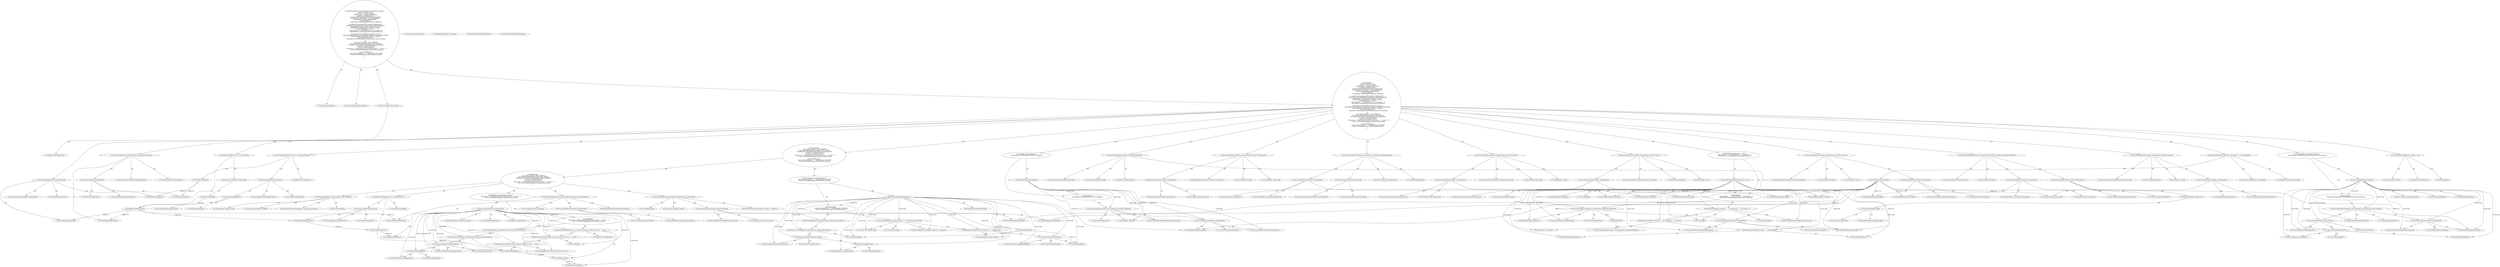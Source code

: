 digraph "buildBorlandStubs#?,Iterator" {
0 [label="2:CtTypeReferenceImpl@void" shape=ellipse]
1 [label="2:CtVirtualElement@buildBorlandStubs" shape=ellipse]
2 [label="2:CtParameterImpl@Iterator ithomes" shape=ellipse]
3 [label="2:CtTypeReferenceImpl@Iterator" shape=ellipse]
4 [label="3:CtTypeReferenceImpl@Execute" shape=ellipse]
5 [label="3:CtLiteralImpl@null" shape=ellipse]
6 [label="3:CtVirtualElement@execTask" shape=ellipse]
7 [label="3:CtLocalVariableImpl@Execute execTask = null" shape=ellipse]
8 [label="4:CtVariableWriteImpl@execTask" shape=ellipse]
9 [label="4:CtTypeReferenceImpl@Execute" shape=ellipse]
10 [label="4:CtThisAccessImpl@this" shape=ellipse]
11 [label="4:CtConstructorCallImpl@new Execute(this)" shape=ellipse]
12 [label="4:CtAssignmentImpl@execTask = new Execute(this)" shape=ellipse]
13 [label="5:CtTypeReferenceImpl@Project" shape=ellipse]
14 [label="5:CtExecutableReferenceImpl@getProject()" shape=ellipse]
15 [label="5:CtVirtualElement@getProject" shape=ellipse]
16 [label="5:CtExecutableReferenceImpl@getTask()" shape=ellipse]
17 [label="5:CtVirtualElement@getTask" shape=ellipse]
18 [label="5:CtInvocationImpl@getTask()" shape=ellipse]
19 [label="5:CtInvocationImpl@getTask().getProject()" shape=ellipse]
20 [label="5:CtVirtualElement@project" shape=ellipse]
21 [label="5:CtLocalVariableImpl@Project project = getTask().getProject()" shape=ellipse]
22 [label="6:CtExecutableReferenceImpl@setAntRun(Project)" shape=ellipse]
23 [label="6:CtVirtualElement@setAntRun" shape=ellipse]
24 [label="6:CtVariableReadImpl@execTask" shape=ellipse]
25 [label="6:CtVariableReadImpl@project" shape=ellipse]
26 [label="6:CtInvocationImpl@execTask.setAntRun(project)" shape=ellipse]
27 [label="7:CtExecutableReferenceImpl@setWorkingDirectory()" shape=ellipse]
28 [label="7:CtVirtualElement@setWorkingDirectory" shape=ellipse]
29 [label="7:CtVariableReadImpl@execTask" shape=ellipse]
30 [label="7:CtExecutableReferenceImpl@getBaseDir()" shape=ellipse]
31 [label="7:CtVirtualElement@getBaseDir" shape=ellipse]
32 [label="7:CtVariableReadImpl@project" shape=ellipse]
33 [label="7:CtInvocationImpl@project.getBaseDir()" shape=ellipse]
34 [label="7:CtInvocationImpl@execTask.setWorkingDirectory(project.getBaseDir())" shape=ellipse]
35 [label="8:CtTypeReferenceImpl@Commandline" shape=ellipse]
36 [label="8:CtTypeReferenceImpl@Commandline" shape=ellipse]
37 [label="8:CtConstructorCallImpl@new Commandline()" shape=ellipse]
38 [label="8:CtVirtualElement@commandline" shape=ellipse]
39 [label="8:CtLocalVariableImpl@Commandline commandline = new Commandline()" shape=ellipse]
40 [label="9:CtExecutableReferenceImpl@setExecutable()" shape=ellipse]
41 [label="9:CtVirtualElement@setExecutable" shape=ellipse]
42 [label="9:CtVariableReadImpl@commandline" shape=ellipse]
43 [label="9:CtTypeAccessImpl@JAVA2IIOP" shape=ellipse]
44 [label="9:CtInvocationImpl@commandline.setExecutable(JAVA2IIOP)" shape=ellipse]
45 [label="10:CtFieldReadImpl@java2iiopdebug" shape=ellipse]
46 [label="11:CtExecutableReferenceImpl@setValue(java.lang.String)" shape=ellipse]
47 [label="11:CtVirtualElement@setValue" shape=ellipse]
48 [label="11:CtExecutableReferenceImpl@createArgument()" shape=ellipse]
49 [label="11:CtVirtualElement@createArgument" shape=ellipse]
50 [label="11:CtVariableReadImpl@commandline" shape=ellipse]
51 [label="11:CtInvocationImpl@commandline.createArgument()" shape=ellipse]
52 [label="11:CtLiteralImpl@\"-VBJdebug\"" shape=ellipse]
53 [label="11:CtInvocationImpl@commandline.createArgument().setValue(\"-VBJdebug\")" shape=ellipse]
54 [label="10:CtBlockImpl@\{
    commandline.createArgument().setValue(\"-VBJdebug\");
\}" shape=ellipse]
55 [label="10:CtIfImpl@if (java2iiopdebug) \{
    commandline.createArgument().setValue(\"-VBJdebug\");
\}" shape=ellipse]
56 [label="13:CtExecutableReferenceImpl@setValue(java.lang.String)" shape=ellipse]
57 [label="13:CtVirtualElement@setValue" shape=ellipse]
58 [label="13:CtExecutableReferenceImpl@createArgument()" shape=ellipse]
59 [label="13:CtVirtualElement@createArgument" shape=ellipse]
60 [label="13:CtVariableReadImpl@commandline" shape=ellipse]
61 [label="13:CtInvocationImpl@commandline.createArgument()" shape=ellipse]
62 [label="13:CtLiteralImpl@\"-VBJclasspath\"" shape=ellipse]
63 [label="13:CtInvocationImpl@commandline.createArgument().setValue(\"-VBJclasspath\")" shape=ellipse]
64 [label="14:CtExecutableReferenceImpl@setPath()" shape=ellipse]
65 [label="14:CtVirtualElement@setPath" shape=ellipse]
66 [label="14:CtExecutableReferenceImpl@createArgument()" shape=ellipse]
67 [label="14:CtVirtualElement@createArgument" shape=ellipse]
68 [label="14:CtVariableReadImpl@commandline" shape=ellipse]
69 [label="14:CtInvocationImpl@commandline.createArgument()" shape=ellipse]
70 [label="14:CtExecutableReferenceImpl@getCombinedClasspath()" shape=ellipse]
71 [label="14:CtVirtualElement@getCombinedClasspath" shape=ellipse]
72 [label="14:CtInvocationImpl@getCombinedClasspath()" shape=ellipse]
73 [label="14:CtInvocationImpl@commandline.createArgument().setPath(getCombinedClasspath())" shape=ellipse]
74 [label="15:CtExecutableReferenceImpl@setValue(java.lang.String)" shape=ellipse]
75 [label="15:CtVirtualElement@setValue" shape=ellipse]
76 [label="15:CtExecutableReferenceImpl@createArgument()" shape=ellipse]
77 [label="15:CtVirtualElement@createArgument" shape=ellipse]
78 [label="15:CtVariableReadImpl@commandline" shape=ellipse]
79 [label="15:CtInvocationImpl@commandline.createArgument()" shape=ellipse]
80 [label="15:CtLiteralImpl@\"-list_files\"" shape=ellipse]
81 [label="15:CtInvocationImpl@commandline.createArgument().setValue(\"-list_files\")" shape=ellipse]
82 [label="16:CtExecutableReferenceImpl@setValue(java.lang.String)" shape=ellipse]
83 [label="16:CtVirtualElement@setValue" shape=ellipse]
84 [label="16:CtExecutableReferenceImpl@createArgument()" shape=ellipse]
85 [label="16:CtVirtualElement@createArgument" shape=ellipse]
86 [label="16:CtVariableReadImpl@commandline" shape=ellipse]
87 [label="16:CtInvocationImpl@commandline.createArgument()" shape=ellipse]
88 [label="16:CtLiteralImpl@\"-no_tie\"" shape=ellipse]
89 [label="16:CtInvocationImpl@commandline.createArgument().setValue(\"-no_tie\")" shape=ellipse]
90 [label="17:CtFieldReadImpl@java2iioparams" shape=ellipse]
91 [label="17:CtLiteralImpl@null" shape=ellipse]
92 [label="17:CtBinaryOperatorImpl@java2iioparams != null" shape=ellipse]
93 [label="18:CtExecutableReferenceImpl@log(<unknown>,int)" shape=ellipse]
94 [label="18:CtVirtualElement@log" shape=ellipse]
95 [label="18:CtLiteralImpl@\"additional  \"" shape=ellipse]
96 [label="18:CtFieldReadImpl@java2iioparams" shape=ellipse]
97 [label="18:CtBinaryOperatorImpl@(\"additional  \" + java2iioparams)" shape=ellipse]
98 [label="18:CtLiteralImpl@\" to java2iiop \"" shape=ellipse]
99 [label="18:CtBinaryOperatorImpl@(\"additional  \" + java2iioparams) + \" to java2iiop \"" shape=ellipse]
100 [label="18:CtLiteralImpl@0" shape=ellipse]
101 [label="18:CtInvocationImpl@log((\"additional  \" + java2iioparams) + \" to java2iiop \", 0)" shape=ellipse]
102 [label="19:CtExecutableReferenceImpl@setValue()" shape=ellipse]
103 [label="19:CtVirtualElement@setValue" shape=ellipse]
104 [label="19:CtExecutableReferenceImpl@createArgument()" shape=ellipse]
105 [label="19:CtVirtualElement@createArgument" shape=ellipse]
106 [label="19:CtVariableReadImpl@commandline" shape=ellipse]
107 [label="19:CtInvocationImpl@commandline.createArgument()" shape=ellipse]
108 [label="19:CtFieldReadImpl@java2iioparams" shape=ellipse]
109 [label="19:CtInvocationImpl@commandline.createArgument().setValue(java2iioparams)" shape=ellipse]
110 [label="17:CtBlockImpl@\{
    log((\"additional  \" + java2iioparams) + \" to java2iiop \", 0);
    commandline.createArgument().setValue(java2iioparams);
\}" shape=ellipse]
111 [label="17:CtIfImpl@if (java2iioparams != null) \{
    log((\"additional  \" + java2iioparams) + \" to java2iiop \", 0);
    commandline.createArgument().setValue(java2iioparams);
\}" shape=ellipse]
112 [label="21:CtExecutableReferenceImpl@setValue(java.lang.String)" shape=ellipse]
113 [label="21:CtVirtualElement@setValue" shape=ellipse]
114 [label="21:CtExecutableReferenceImpl@createArgument()" shape=ellipse]
115 [label="21:CtVirtualElement@createArgument" shape=ellipse]
116 [label="21:CtVariableReadImpl@commandline" shape=ellipse]
117 [label="21:CtInvocationImpl@commandline.createArgument()" shape=ellipse]
118 [label="21:CtLiteralImpl@\"-root_dir\"" shape=ellipse]
119 [label="21:CtInvocationImpl@commandline.createArgument().setValue(\"-root_dir\")" shape=ellipse]
120 [label="22:CtExecutableReferenceImpl@setValue()" shape=ellipse]
121 [label="22:CtVirtualElement@setValue" shape=ellipse]
122 [label="22:CtExecutableReferenceImpl@createArgument()" shape=ellipse]
123 [label="22:CtVirtualElement@createArgument" shape=ellipse]
124 [label="22:CtVariableReadImpl@commandline" shape=ellipse]
125 [label="22:CtInvocationImpl@commandline.createArgument()" shape=ellipse]
126 [label="22:CtExecutableReferenceImpl@getAbsolutePath()" shape=ellipse]
127 [label="22:CtVirtualElement@getAbsolutePath" shape=ellipse]
128 [label="22:CtExecutableReferenceImpl@getConfig()" shape=ellipse]
129 [label="22:CtVirtualElement@getConfig" shape=ellipse]
130 [label="22:CtInvocationImpl@getConfig()" shape=ellipse]
131 [label="22:CtFieldReadImpl@getConfig().srcDir" shape=ellipse]
132 [label="22:CtInvocationImpl@getConfig().srcDir.getAbsolutePath()" shape=ellipse]
133 [label="22:CtInvocationImpl@commandline.createArgument().setValue(getConfig().srcDir.getAbsolutePath())" shape=ellipse]
134 [label="23:CtExecutableReferenceImpl@setValue(java.lang.String)" shape=ellipse]
135 [label="23:CtVirtualElement@setValue" shape=ellipse]
136 [label="23:CtExecutableReferenceImpl@createArgument()" shape=ellipse]
137 [label="23:CtVirtualElement@createArgument" shape=ellipse]
138 [label="23:CtVariableReadImpl@commandline" shape=ellipse]
139 [label="23:CtInvocationImpl@commandline.createArgument()" shape=ellipse]
140 [label="23:CtLiteralImpl@\"-compile\"" shape=ellipse]
141 [label="23:CtInvocationImpl@commandline.createArgument().setValue(\"-compile\")" shape=ellipse]
142 [label="24:CtExecutableReferenceImpl@hasNext()" shape=ellipse]
143 [label="24:CtVirtualElement@hasNext" shape=ellipse]
144 [label="24:CtVariableReadImpl@ithomes" shape=ellipse]
145 [label="24:CtInvocationImpl@ithomes.hasNext()" shape=ellipse]
146 [label="25:CtExecutableReferenceImpl@setValue()" shape=ellipse]
147 [label="25:CtVirtualElement@setValue" shape=ellipse]
148 [label="25:CtExecutableReferenceImpl@createArgument()" shape=ellipse]
149 [label="25:CtVirtualElement@createArgument" shape=ellipse]
150 [label="25:CtVariableReadImpl@commandline" shape=ellipse]
151 [label="25:CtInvocationImpl@commandline.createArgument()" shape=ellipse]
152 [label="25:CtExecutableReferenceImpl@toString()" shape=ellipse]
153 [label="25:CtVirtualElement@toString" shape=ellipse]
154 [label="25:CtExecutableReferenceImpl@next()" shape=ellipse]
155 [label="25:CtVirtualElement@next" shape=ellipse]
156 [label="25:CtVariableReadImpl@ithomes" shape=ellipse]
157 [label="25:CtInvocationImpl@ithomes.next()" shape=ellipse]
158 [label="25:CtInvocationImpl@ithomes.next().toString()" shape=ellipse]
159 [label="25:CtInvocationImpl@commandline.createArgument().setValue(ithomes.next().toString())" shape=ellipse]
160 [label="24:CtBlockImpl@\{
    commandline.createArgument().setValue(ithomes.next().toString());
\}" shape=ellipse]
161 [label="24:CtWhileImpl@while (ithomes.hasNext()) \{
    commandline.createArgument().setValue(ithomes.next().toString());
\} " shape=ellipse]
162 [label="28:CtExecutableReferenceImpl@log(java.lang.String,<unknown>)" shape=ellipse]
163 [label="28:CtVirtualElement@log" shape=ellipse]
164 [label="28:CtLiteralImpl@\"Calling java2iiop\"" shape=ellipse]
165 [label="28:CtTypeAccessImpl@MSG_VERBOSE" shape=ellipse]
166 [label="28:CtInvocationImpl@log(\"Calling java2iiop\", MSG_VERBOSE)" shape=ellipse]
167 [label="29:CtExecutableReferenceImpl@log(<unknown>,<unknown>)" shape=ellipse]
168 [label="29:CtVirtualElement@log" shape=ellipse]
169 [label="29:CtExecutableReferenceImpl@describeCommand()" shape=ellipse]
170 [label="29:CtVirtualElement@describeCommand" shape=ellipse]
171 [label="29:CtVariableReadImpl@commandline" shape=ellipse]
172 [label="29:CtInvocationImpl@commandline.describeCommand()" shape=ellipse]
173 [label="29:CtTypeAccessImpl@MSG_DEBUG" shape=ellipse]
174 [label="29:CtInvocationImpl@log(commandline.describeCommand(), MSG_DEBUG)" shape=ellipse]
175 [label="30:CtExecutableReferenceImpl@setCommandline()" shape=ellipse]
176 [label="30:CtVirtualElement@setCommandline" shape=ellipse]
177 [label="30:CtVariableReadImpl@execTask" shape=ellipse]
178 [label="30:CtExecutableReferenceImpl@getCommandline()" shape=ellipse]
179 [label="30:CtVirtualElement@getCommandline" shape=ellipse]
180 [label="30:CtVariableReadImpl@commandline" shape=ellipse]
181 [label="30:CtInvocationImpl@commandline.getCommandline()" shape=ellipse]
182 [label="30:CtInvocationImpl@execTask.setCommandline(commandline.getCommandline())" shape=ellipse]
183 [label="31:CtTypeReferenceImpl@int" shape=ellipse]
184 [label="31:CtExecutableReferenceImpl@execute()" shape=ellipse]
185 [label="31:CtVirtualElement@execute" shape=ellipse]
186 [label="31:CtVariableReadImpl@execTask" shape=ellipse]
187 [label="31:CtInvocationImpl@execTask.execute()" shape=ellipse]
188 [label="31:CtVirtualElement@result" shape=ellipse]
189 [label="31:CtLocalVariableImpl@int result = execTask.execute()" shape=ellipse]
190 [label="32:CtExecutableReferenceImpl@isFailure(int)" shape=ellipse]
191 [label="32:CtVirtualElement@isFailure" shape=ellipse]
192 [label="32:CtTypeAccessImpl@Execute" shape=ellipse]
193 [label="32:CtVariableReadImpl@result" shape=ellipse]
194 [label="32:CtInvocationImpl@Execute.isFailure(result)" shape=ellipse]
195 [label="33:CtTypeReferenceImpl@String" shape=ellipse]
196 [label="33:CtLiteralImpl@\"Failed executing java2iiop (ret code is \"" shape=ellipse]
197 [label="33:CtVariableReadImpl@result" shape=ellipse]
198 [label="33:CtBinaryOperatorImpl@(\"Failed executing java2iiop (ret code is \" + result)" shape=ellipse]
199 [label="33:CtLiteralImpl@\")\"" shape=ellipse]
200 [label="33:CtBinaryOperatorImpl@(\"Failed executing java2iiop (ret code is \" + result) + \")\"" shape=ellipse]
201 [label="33:CtVirtualElement@msg" shape=ellipse]
202 [label="33:CtLocalVariableImpl@String msg = (\"Failed executing java2iiop (ret code is \" + result) + \")\"" shape=ellipse]
203 [label="34:CtTypeReferenceImpl@BuildException" shape=ellipse]
204 [label="34:CtVariableReadImpl@msg" shape=ellipse]
205 [label="34:CtExecutableReferenceImpl@getLocation()" shape=ellipse]
206 [label="34:CtVirtualElement@getLocation" shape=ellipse]
207 [label="34:CtExecutableReferenceImpl@getTask()" shape=ellipse]
208 [label="34:CtVirtualElement@getTask" shape=ellipse]
209 [label="34:CtInvocationImpl@getTask()" shape=ellipse]
210 [label="34:CtInvocationImpl@getTask().getLocation()" shape=ellipse]
211 [label="34:CtConstructorCallImpl@new BuildException(msg, getTask().getLocation())" shape=ellipse]
212 [label="34:CtThrowImpl@throw new BuildException(msg, getTask().getLocation())" shape=ellipse]
213 [label="32:CtBlockImpl@\{
    String msg = (\"Failed executing java2iiop (ret code is \" + result) + \")\";
    throw new BuildException(msg, getTask().getLocation());
\}" shape=ellipse]
214 [label="32:CtIfImpl@if (Execute.isFailure(result)) \{
    String msg = (\"Failed executing java2iiop (ret code is \" + result) + \")\";
    throw new BuildException(msg, getTask().getLocation());
\}" shape=ellipse]
215 [label="27:CtBlockImpl@\{
    log(\"Calling java2iiop\", MSG_VERBOSE);
    log(commandline.describeCommand(), MSG_DEBUG);
    execTask.setCommandline(commandline.getCommandline());
    int result = execTask.execute();
    if (Execute.isFailure(result)) \{
        String msg = (\"Failed executing java2iiop (ret code is \" + result) + \")\";
        throw new BuildException(msg, getTask().getLocation());
    \}
\}" shape=ellipse]
216 [label="36:CtVirtualElement@e" shape=ellipse]
217 [label="36:CtTypeReferenceImpl@IOException" shape=ellipse]
218 [label="36:CtCatchVariableImpl@IOException e" shape=ellipse]
219 [label="37:CtExecutableReferenceImpl@log(<unknown>,<unknown>)" shape=ellipse]
220 [label="37:CtVirtualElement@log" shape=ellipse]
221 [label="37:CtLiteralImpl@\"java2iiop exception :\"" shape=ellipse]
222 [label="37:CtExecutableReferenceImpl@getMessage()" shape=ellipse]
223 [label="37:CtVirtualElement@getMessage" shape=ellipse]
224 [label="37:CtVariableReadImpl@e" shape=ellipse]
225 [label="37:CtInvocationImpl@e.getMessage()" shape=ellipse]
226 [label="37:CtBinaryOperatorImpl@\"java2iiop exception :\" + e.getMessage()" shape=ellipse]
227 [label="37:CtTypeAccessImpl@MSG_ERR" shape=ellipse]
228 [label="37:CtInvocationImpl@log(\"java2iiop exception :\" + e.getMessage(), MSG_ERR)" shape=ellipse]
229 [label="38:CtTypeReferenceImpl@BuildException" shape=ellipse]
230 [label="38:CtVariableReadImpl@e" shape=ellipse]
231 [label="38:CtExecutableReferenceImpl@getLocation()" shape=ellipse]
232 [label="38:CtVirtualElement@getLocation" shape=ellipse]
233 [label="38:CtExecutableReferenceImpl@getTask()" shape=ellipse]
234 [label="38:CtVirtualElement@getTask" shape=ellipse]
235 [label="38:CtInvocationImpl@getTask()" shape=ellipse]
236 [label="38:CtInvocationImpl@getTask().getLocation()" shape=ellipse]
237 [label="38:CtConstructorCallImpl@new BuildException(e, getTask().getLocation())" shape=ellipse]
238 [label="38:CtThrowImpl@throw new BuildException(e, getTask().getLocation())" shape=ellipse]
239 [label="36:CtBlockImpl@\{
    log(\"java2iiop exception :\" + e.getMessage(), MSG_ERR);
    throw new BuildException(e, getTask().getLocation());
\}" shape=ellipse]
240 [label="36:CtCatchImpl@ catch (IOException e) \{
    log(\"java2iiop exception :\" + e.getMessage(), MSG_ERR);
    throw new BuildException(e, getTask().getLocation());
\}" shape=ellipse]
241 [label="27:CtTryImpl@try \{
    log(\"Calling java2iiop\", MSG_VERBOSE);
    log(commandline.describeCommand(), MSG_DEBUG);
    execTask.setCommandline(commandline.getCommandline());
    int result = execTask.execute();
    if (Execute.isFailure(result)) \{
        String msg = (\"Failed executing java2iiop (ret code is \" + result) + \")\";
        throw new BuildException(msg, getTask().getLocation());
    \}
\} catch (IOException e) \{
    log(\"java2iiop exception :\" + e.getMessage(), MSG_ERR);
    throw new BuildException(e, getTask().getLocation());
\}" shape=ellipse]
242 [label="2:CtBlockImpl@\{
    Execute execTask = null;
    execTask = new Execute(this);
    Project project = getTask().getProject();
    execTask.setAntRun(project);
    execTask.setWorkingDirectory(project.getBaseDir());
    Commandline commandline = new Commandline();
    commandline.setExecutable(JAVA2IIOP);
    if (java2iiopdebug) \{
        commandline.createArgument().setValue(\"-VBJdebug\");
    \}
    commandline.createArgument().setValue(\"-VBJclasspath\");
    commandline.createArgument().setPath(getCombinedClasspath());
    commandline.createArgument().setValue(\"-list_files\");
    commandline.createArgument().setValue(\"-no_tie\");
    if (java2iioparams != null) \{
        log((\"additional  \" + java2iioparams) + \" to java2iiop \", 0);
        commandline.createArgument().setValue(java2iioparams);
    \}
    commandline.createArgument().setValue(\"-root_dir\");
    commandline.createArgument().setValue(getConfig().srcDir.getAbsolutePath());
    commandline.createArgument().setValue(\"-compile\");
    while (ithomes.hasNext()) \{
        commandline.createArgument().setValue(ithomes.next().toString());
    \} 
    try \{
        log(\"Calling java2iiop\", MSG_VERBOSE);
        log(commandline.describeCommand(), MSG_DEBUG);
        execTask.setCommandline(commandline.getCommandline());
        int result = execTask.execute();
        if (Execute.isFailure(result)) \{
            String msg = (\"Failed executing java2iiop (ret code is \" + result) + \")\";
            throw new BuildException(msg, getTask().getLocation());
        \}
    \} catch (IOException e) \{
        log(\"java2iiop exception :\" + e.getMessage(), MSG_ERR);
        throw new BuildException(e, getTask().getLocation());
    \}
\}" shape=ellipse]
243 [label="2:CtMethodImpl@private void buildBorlandStubs(Iterator ithomes) \{
    Execute execTask = null;
    execTask = new Execute(this);
    Project project = getTask().getProject();
    execTask.setAntRun(project);
    execTask.setWorkingDirectory(project.getBaseDir());
    Commandline commandline = new Commandline();
    commandline.setExecutable(JAVA2IIOP);
    if (java2iiopdebug) \{
        commandline.createArgument().setValue(\"-VBJdebug\");
    \}
    commandline.createArgument().setValue(\"-VBJclasspath\");
    commandline.createArgument().setPath(getCombinedClasspath());
    commandline.createArgument().setValue(\"-list_files\");
    commandline.createArgument().setValue(\"-no_tie\");
    if (java2iioparams != null) \{
        log((\"additional  \" + java2iioparams) + \" to java2iiop \", 0);
        commandline.createArgument().setValue(java2iioparams);
    \}
    commandline.createArgument().setValue(\"-root_dir\");
    commandline.createArgument().setValue(getConfig().srcDir.getAbsolutePath());
    commandline.createArgument().setValue(\"-compile\");
    while (ithomes.hasNext()) \{
        commandline.createArgument().setValue(ithomes.next().toString());
    \} 
    try \{
        log(\"Calling java2iiop\", MSG_VERBOSE);
        log(commandline.describeCommand(), MSG_DEBUG);
        execTask.setCommandline(commandline.getCommandline());
        int result = execTask.execute();
        if (Execute.isFailure(result)) \{
            String msg = (\"Failed executing java2iiop (ret code is \" + result) + \")\";
            throw new BuildException(msg, getTask().getLocation());
        \}
    \} catch (IOException e) \{
        log(\"java2iiop exception :\" + e.getMessage(), MSG_ERR);
        throw new BuildException(e, getTask().getLocation());
    \}
\}" shape=ellipse]
244 [label="19:Update@UPDATE" shape=ellipse]
245 [label="19:CtInvocationImpl@commandline.createArgument().setLine(java2iioparams)" shape=ellipse]
2 -> 3 [label="AST"];
7 -> 6 [label="AST"];
7 -> 4 [label="AST"];
7 -> 5 [label="AST"];
8 -> 24 [label="Define-Use"];
8 -> 29 [label="Define-Use"];
8 -> 177 [label="Define-Use"];
8 -> 186 [label="Define-Use"];
10 -> 8 [label="Data Dep"];
11 -> 10 [label="AST"];
12 -> 8 [label="AST"];
12 -> 11 [label="AST"];
18 -> 17 [label="AST"];
18 -> 16 [label="AST"];
19 -> 15 [label="AST"];
19 -> 18 [label="AST"];
19 -> 14 [label="AST"];
20 -> 25 [label="Define-Use"];
20 -> 32 [label="Define-Use"];
21 -> 20 [label="AST"];
21 -> 13 [label="AST"];
21 -> 19 [label="AST"];
26 -> 23 [label="AST"];
26 -> 24 [label="AST"];
26 -> 22 [label="AST"];
26 -> 25 [label="AST"];
33 -> 31 [label="AST"];
33 -> 32 [label="AST"];
33 -> 30 [label="AST"];
34 -> 28 [label="AST"];
34 -> 29 [label="AST"];
34 -> 27 [label="AST"];
34 -> 33 [label="AST"];
38 -> 42 [label="Define-Use"];
38 -> 50 [label="Define-Use"];
38 -> 60 [label="Define-Use"];
38 -> 68 [label="Define-Use"];
38 -> 78 [label="Define-Use"];
38 -> 86 [label="Define-Use"];
38 -> 106 [label="Define-Use"];
38 -> 116 [label="Define-Use"];
38 -> 124 [label="Define-Use"];
38 -> 138 [label="Define-Use"];
38 -> 150 [label="Define-Use"];
38 -> 171 [label="Define-Use"];
38 -> 180 [label="Define-Use"];
39 -> 38 [label="AST"];
39 -> 35 [label="AST"];
39 -> 37 [label="AST"];
44 -> 41 [label="AST"];
44 -> 42 [label="AST"];
44 -> 40 [label="AST"];
44 -> 43 [label="AST"];
45 -> 54 [label="Control Dep"];
45 -> 53 [label="Control Dep"];
45 -> 46 [label="Control Dep"];
45 -> 51 [label="Control Dep"];
45 -> 48 [label="Control Dep"];
45 -> 50 [label="Control Dep"];
45 -> 52 [label="Control Dep"];
51 -> 49 [label="AST"];
51 -> 50 [label="AST"];
51 -> 48 [label="AST"];
53 -> 47 [label="AST"];
53 -> 51 [label="AST"];
53 -> 46 [label="AST"];
53 -> 52 [label="AST"];
54 -> 53 [label="AST"];
55 -> 45 [label="AST"];
55 -> 54 [label="AST"];
61 -> 59 [label="AST"];
61 -> 60 [label="AST"];
61 -> 58 [label="AST"];
63 -> 57 [label="AST"];
63 -> 61 [label="AST"];
63 -> 56 [label="AST"];
63 -> 62 [label="AST"];
69 -> 67 [label="AST"];
69 -> 68 [label="AST"];
69 -> 66 [label="AST"];
72 -> 71 [label="AST"];
72 -> 70 [label="AST"];
73 -> 65 [label="AST"];
73 -> 69 [label="AST"];
73 -> 64 [label="AST"];
73 -> 72 [label="AST"];
79 -> 77 [label="AST"];
79 -> 78 [label="AST"];
79 -> 76 [label="AST"];
81 -> 75 [label="AST"];
81 -> 79 [label="AST"];
81 -> 74 [label="AST"];
81 -> 80 [label="AST"];
87 -> 85 [label="AST"];
87 -> 86 [label="AST"];
87 -> 84 [label="AST"];
89 -> 83 [label="AST"];
89 -> 87 [label="AST"];
89 -> 82 [label="AST"];
89 -> 88 [label="AST"];
92 -> 90 [label="AST"];
92 -> 91 [label="AST"];
92 -> 110 [label="Control Dep"];
92 -> 101 [label="Control Dep"];
92 -> 93 [label="Control Dep"];
92 -> 99 [label="Control Dep"];
92 -> 97 [label="Control Dep"];
92 -> 95 [label="Control Dep"];
92 -> 96 [label="Control Dep"];
92 -> 98 [label="Control Dep"];
92 -> 100 [label="Control Dep"];
92 -> 109 [label="Control Dep"];
92 -> 102 [label="Control Dep"];
92 -> 107 [label="Control Dep"];
92 -> 104 [label="Control Dep"];
92 -> 106 [label="Control Dep"];
92 -> 108 [label="Control Dep"];
97 -> 95 [label="AST"];
97 -> 96 [label="AST"];
99 -> 97 [label="AST"];
99 -> 98 [label="AST"];
101 -> 94 [label="AST"];
101 -> 93 [label="AST"];
101 -> 99 [label="AST"];
101 -> 100 [label="AST"];
107 -> 105 [label="AST"];
107 -> 106 [label="AST"];
107 -> 104 [label="AST"];
109 -> 103 [label="AST"];
109 -> 107 [label="AST"];
109 -> 102 [label="AST"];
109 -> 108 [label="AST"];
109 -> 244 [label="Action"];
110 -> 101 [label="AST"];
110 -> 109 [label="AST"];
111 -> 92 [label="AST"];
111 -> 110 [label="AST"];
117 -> 115 [label="AST"];
117 -> 116 [label="AST"];
117 -> 114 [label="AST"];
119 -> 113 [label="AST"];
119 -> 117 [label="AST"];
119 -> 112 [label="AST"];
119 -> 118 [label="AST"];
125 -> 123 [label="AST"];
125 -> 124 [label="AST"];
125 -> 122 [label="AST"];
130 -> 129 [label="AST"];
130 -> 128 [label="AST"];
131 -> 130 [label="AST"];
132 -> 127 [label="AST"];
132 -> 131 [label="AST"];
132 -> 126 [label="AST"];
133 -> 121 [label="AST"];
133 -> 125 [label="AST"];
133 -> 120 [label="AST"];
133 -> 132 [label="AST"];
139 -> 137 [label="AST"];
139 -> 138 [label="AST"];
139 -> 136 [label="AST"];
141 -> 135 [label="AST"];
141 -> 139 [label="AST"];
141 -> 134 [label="AST"];
141 -> 140 [label="AST"];
145 -> 143 [label="AST"];
145 -> 144 [label="AST"];
145 -> 142 [label="AST"];
145 -> 160 [label="Control Dep"];
145 -> 159 [label="Control Dep"];
145 -> 146 [label="Control Dep"];
145 -> 151 [label="Control Dep"];
145 -> 148 [label="Control Dep"];
145 -> 150 [label="Control Dep"];
145 -> 158 [label="Control Dep"];
145 -> 152 [label="Control Dep"];
145 -> 157 [label="Control Dep"];
145 -> 154 [label="Control Dep"];
145 -> 156 [label="Control Dep"];
151 -> 149 [label="AST"];
151 -> 150 [label="AST"];
151 -> 148 [label="AST"];
157 -> 155 [label="AST"];
157 -> 156 [label="AST"];
157 -> 154 [label="AST"];
158 -> 153 [label="AST"];
158 -> 157 [label="AST"];
158 -> 152 [label="AST"];
159 -> 147 [label="AST"];
159 -> 151 [label="AST"];
159 -> 146 [label="AST"];
159 -> 158 [label="AST"];
160 -> 159 [label="AST"];
161 -> 145 [label="AST"];
161 -> 160 [label="AST"];
166 -> 163 [label="AST"];
166 -> 162 [label="AST"];
166 -> 164 [label="AST"];
166 -> 165 [label="AST"];
172 -> 170 [label="AST"];
172 -> 171 [label="AST"];
172 -> 169 [label="AST"];
174 -> 168 [label="AST"];
174 -> 167 [label="AST"];
174 -> 172 [label="AST"];
174 -> 173 [label="AST"];
181 -> 179 [label="AST"];
181 -> 180 [label="AST"];
181 -> 178 [label="AST"];
182 -> 176 [label="AST"];
182 -> 177 [label="AST"];
182 -> 175 [label="AST"];
182 -> 181 [label="AST"];
186 -> 188 [label="Data Dep"];
187 -> 185 [label="AST"];
187 -> 186 [label="AST"];
187 -> 184 [label="AST"];
188 -> 193 [label="Define-Use"];
188 -> 197 [label="Define-Use"];
189 -> 188 [label="AST"];
189 -> 183 [label="AST"];
189 -> 187 [label="AST"];
194 -> 191 [label="AST"];
194 -> 192 [label="AST"];
194 -> 190 [label="AST"];
194 -> 193 [label="AST"];
194 -> 213 [label="Control Dep"];
194 -> 202 [label="Control Dep"];
194 -> 200 [label="Control Dep"];
194 -> 198 [label="Control Dep"];
194 -> 196 [label="Control Dep"];
194 -> 197 [label="Control Dep"];
194 -> 199 [label="Control Dep"];
194 -> 212 [label="Control Dep"];
194 -> 211 [label="Control Dep"];
194 -> 204 [label="Control Dep"];
194 -> 210 [label="Control Dep"];
194 -> 205 [label="Control Dep"];
194 -> 209 [label="Control Dep"];
194 -> 207 [label="Control Dep"];
197 -> 201 [label="Data Dep"];
198 -> 196 [label="AST"];
198 -> 197 [label="AST"];
200 -> 198 [label="AST"];
200 -> 199 [label="AST"];
201 -> 204 [label="Define-Use"];
202 -> 201 [label="AST"];
202 -> 195 [label="AST"];
202 -> 200 [label="AST"];
209 -> 208 [label="AST"];
209 -> 207 [label="AST"];
210 -> 206 [label="AST"];
210 -> 209 [label="AST"];
210 -> 205 [label="AST"];
211 -> 204 [label="AST"];
211 -> 210 [label="AST"];
212 -> 211 [label="AST"];
213 -> 202 [label="AST"];
213 -> 212 [label="AST"];
214 -> 194 [label="AST"];
214 -> 213 [label="AST"];
215 -> 166 [label="AST"];
215 -> 174 [label="AST"];
215 -> 182 [label="AST"];
215 -> 189 [label="AST"];
215 -> 214 [label="AST"];
216 -> 224 [label="Define-Use"];
216 -> 230 [label="Define-Use"];
218 -> 216 [label="AST"];
218 -> 217 [label="AST"];
218 -> 239 [label="Control Dep"];
218 -> 228 [label="Control Dep"];
218 -> 219 [label="Control Dep"];
218 -> 226 [label="Control Dep"];
218 -> 221 [label="Control Dep"];
218 -> 225 [label="Control Dep"];
218 -> 222 [label="Control Dep"];
218 -> 224 [label="Control Dep"];
218 -> 227 [label="Control Dep"];
218 -> 238 [label="Control Dep"];
218 -> 237 [label="Control Dep"];
218 -> 230 [label="Control Dep"];
218 -> 236 [label="Control Dep"];
218 -> 231 [label="Control Dep"];
218 -> 235 [label="Control Dep"];
218 -> 233 [label="Control Dep"];
225 -> 223 [label="AST"];
225 -> 224 [label="AST"];
225 -> 222 [label="AST"];
226 -> 221 [label="AST"];
226 -> 225 [label="AST"];
228 -> 220 [label="AST"];
228 -> 219 [label="AST"];
228 -> 226 [label="AST"];
228 -> 227 [label="AST"];
235 -> 234 [label="AST"];
235 -> 233 [label="AST"];
236 -> 232 [label="AST"];
236 -> 235 [label="AST"];
236 -> 231 [label="AST"];
237 -> 230 [label="AST"];
237 -> 236 [label="AST"];
238 -> 237 [label="AST"];
239 -> 228 [label="AST"];
239 -> 238 [label="AST"];
240 -> 218 [label="AST"];
240 -> 239 [label="AST"];
241 -> 215 [label="AST"];
241 -> 240 [label="AST"];
242 -> 7 [label="AST"];
242 -> 12 [label="AST"];
242 -> 21 [label="AST"];
242 -> 26 [label="AST"];
242 -> 34 [label="AST"];
242 -> 39 [label="AST"];
242 -> 44 [label="AST"];
242 -> 55 [label="AST"];
242 -> 63 [label="AST"];
242 -> 73 [label="AST"];
242 -> 81 [label="AST"];
242 -> 89 [label="AST"];
242 -> 111 [label="AST"];
242 -> 119 [label="AST"];
242 -> 133 [label="AST"];
242 -> 141 [label="AST"];
242 -> 161 [label="AST"];
242 -> 241 [label="AST"];
243 -> 1 [label="AST"];
243 -> 0 [label="AST"];
243 -> 2 [label="AST"];
243 -> 242 [label="AST"];
244 -> 245 [label="Action"];
}